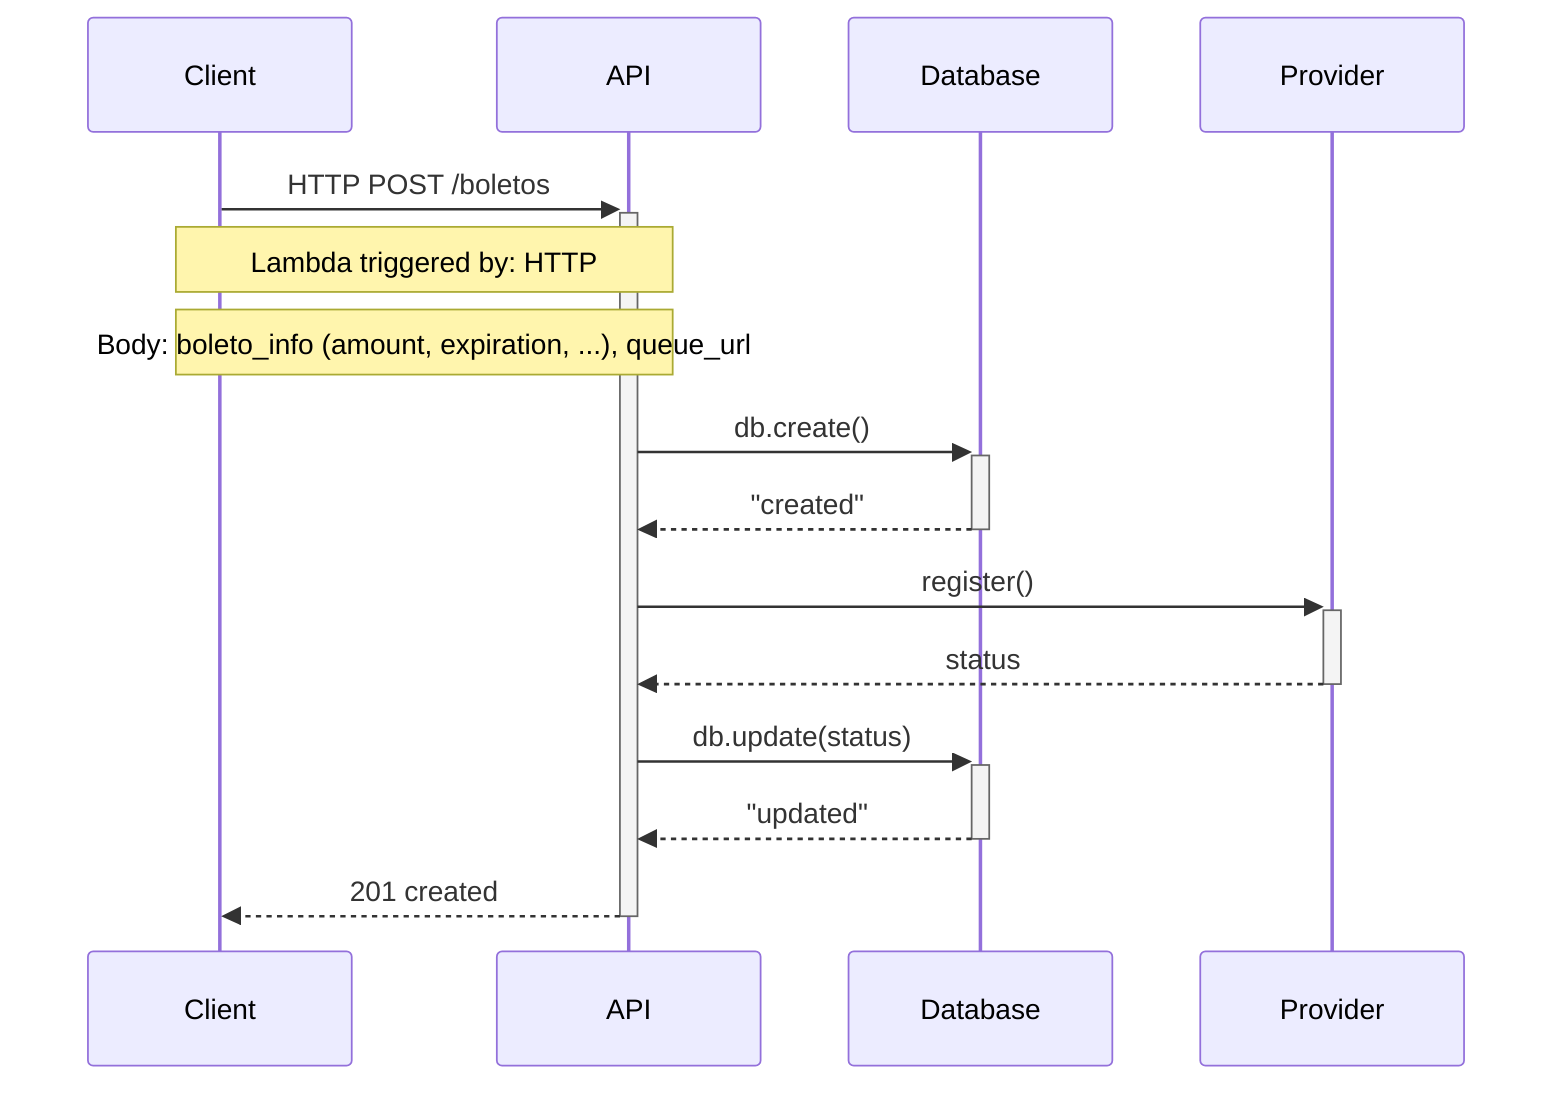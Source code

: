 sequenceDiagram
    participant Client
    participant API
    participant Database
    participant Provider

    Client ->>+ API: HTTP POST /boletos
        Note over Client,API: Lambda triggered by: HTTP
        Note over Client,API: Body: boleto_info (amount, expiration, ...), queue_url
    API ->>+ Database: db.create()
    Database -->>- API: "created"
    API ->>+ Provider: register()
    Provider -->>- API: status
    API ->>+ Database: db.update(status)
    Database -->>- API: "updated"
    API -->>- Client: 201 created